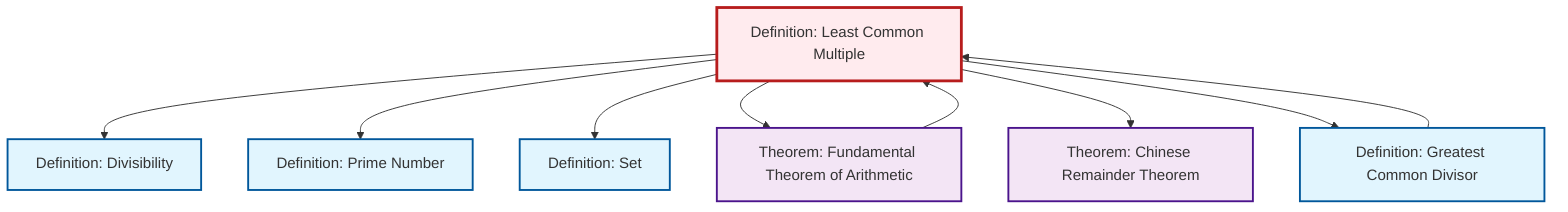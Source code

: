 graph TD
    classDef definition fill:#e1f5fe,stroke:#01579b,stroke-width:2px
    classDef theorem fill:#f3e5f5,stroke:#4a148c,stroke-width:2px
    classDef axiom fill:#fff3e0,stroke:#e65100,stroke-width:2px
    classDef example fill:#e8f5e9,stroke:#1b5e20,stroke-width:2px
    classDef current fill:#ffebee,stroke:#b71c1c,stroke-width:3px
    def-set["Definition: Set"]:::definition
    def-lcm["Definition: Least Common Multiple"]:::definition
    thm-fundamental-arithmetic["Theorem: Fundamental Theorem of Arithmetic"]:::theorem
    def-prime["Definition: Prime Number"]:::definition
    def-gcd["Definition: Greatest Common Divisor"]:::definition
    thm-chinese-remainder["Theorem: Chinese Remainder Theorem"]:::theorem
    def-divisibility["Definition: Divisibility"]:::definition
    def-lcm --> def-divisibility
    def-lcm --> def-prime
    thm-fundamental-arithmetic --> def-lcm
    def-lcm --> def-set
    def-lcm --> thm-fundamental-arithmetic
    def-lcm --> thm-chinese-remainder
    def-gcd --> def-lcm
    def-lcm --> def-gcd
    class def-lcm current